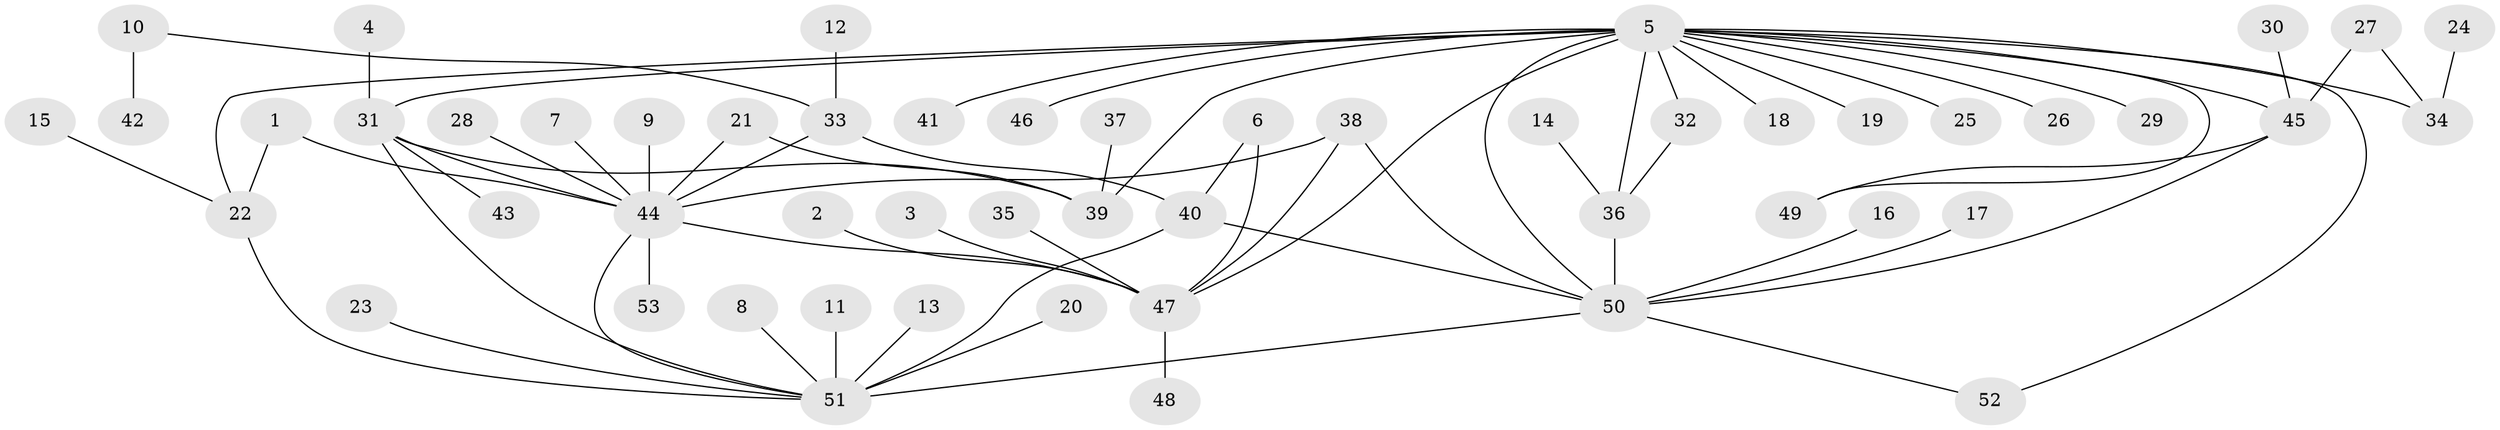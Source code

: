// original degree distribution, {16: 0.009523809523809525, 7: 0.01904761904761905, 11: 0.009523809523809525, 14: 0.009523809523809525, 3: 0.11428571428571428, 5: 0.02857142857142857, 2: 0.20952380952380953, 1: 0.5142857142857142, 4: 0.02857142857142857, 6: 0.0380952380952381, 10: 0.009523809523809525, 8: 0.009523809523809525}
// Generated by graph-tools (version 1.1) at 2025/26/03/09/25 03:26:03]
// undirected, 53 vertices, 70 edges
graph export_dot {
graph [start="1"]
  node [color=gray90,style=filled];
  1;
  2;
  3;
  4;
  5;
  6;
  7;
  8;
  9;
  10;
  11;
  12;
  13;
  14;
  15;
  16;
  17;
  18;
  19;
  20;
  21;
  22;
  23;
  24;
  25;
  26;
  27;
  28;
  29;
  30;
  31;
  32;
  33;
  34;
  35;
  36;
  37;
  38;
  39;
  40;
  41;
  42;
  43;
  44;
  45;
  46;
  47;
  48;
  49;
  50;
  51;
  52;
  53;
  1 -- 22 [weight=1.0];
  1 -- 44 [weight=1.0];
  2 -- 47 [weight=1.0];
  3 -- 47 [weight=1.0];
  4 -- 31 [weight=1.0];
  5 -- 18 [weight=1.0];
  5 -- 19 [weight=1.0];
  5 -- 22 [weight=1.0];
  5 -- 25 [weight=1.0];
  5 -- 26 [weight=1.0];
  5 -- 29 [weight=1.0];
  5 -- 31 [weight=3.0];
  5 -- 32 [weight=1.0];
  5 -- 34 [weight=1.0];
  5 -- 36 [weight=1.0];
  5 -- 39 [weight=1.0];
  5 -- 41 [weight=1.0];
  5 -- 45 [weight=1.0];
  5 -- 46 [weight=1.0];
  5 -- 47 [weight=1.0];
  5 -- 49 [weight=1.0];
  5 -- 50 [weight=1.0];
  5 -- 52 [weight=1.0];
  6 -- 40 [weight=1.0];
  6 -- 47 [weight=1.0];
  7 -- 44 [weight=1.0];
  8 -- 51 [weight=1.0];
  9 -- 44 [weight=1.0];
  10 -- 33 [weight=1.0];
  10 -- 42 [weight=2.0];
  11 -- 51 [weight=1.0];
  12 -- 33 [weight=2.0];
  13 -- 51 [weight=1.0];
  14 -- 36 [weight=1.0];
  15 -- 22 [weight=1.0];
  16 -- 50 [weight=1.0];
  17 -- 50 [weight=1.0];
  20 -- 51 [weight=1.0];
  21 -- 39 [weight=1.0];
  21 -- 44 [weight=1.0];
  22 -- 51 [weight=1.0];
  23 -- 51 [weight=1.0];
  24 -- 34 [weight=1.0];
  27 -- 34 [weight=1.0];
  27 -- 45 [weight=1.0];
  28 -- 44 [weight=1.0];
  30 -- 45 [weight=1.0];
  31 -- 39 [weight=1.0];
  31 -- 43 [weight=1.0];
  31 -- 44 [weight=1.0];
  31 -- 51 [weight=1.0];
  32 -- 36 [weight=1.0];
  33 -- 40 [weight=1.0];
  33 -- 44 [weight=2.0];
  35 -- 47 [weight=1.0];
  36 -- 50 [weight=1.0];
  37 -- 39 [weight=1.0];
  38 -- 44 [weight=1.0];
  38 -- 47 [weight=1.0];
  38 -- 50 [weight=1.0];
  40 -- 50 [weight=1.0];
  40 -- 51 [weight=2.0];
  44 -- 47 [weight=1.0];
  44 -- 51 [weight=1.0];
  44 -- 53 [weight=1.0];
  45 -- 49 [weight=1.0];
  45 -- 50 [weight=1.0];
  47 -- 48 [weight=1.0];
  50 -- 51 [weight=1.0];
  50 -- 52 [weight=1.0];
}
